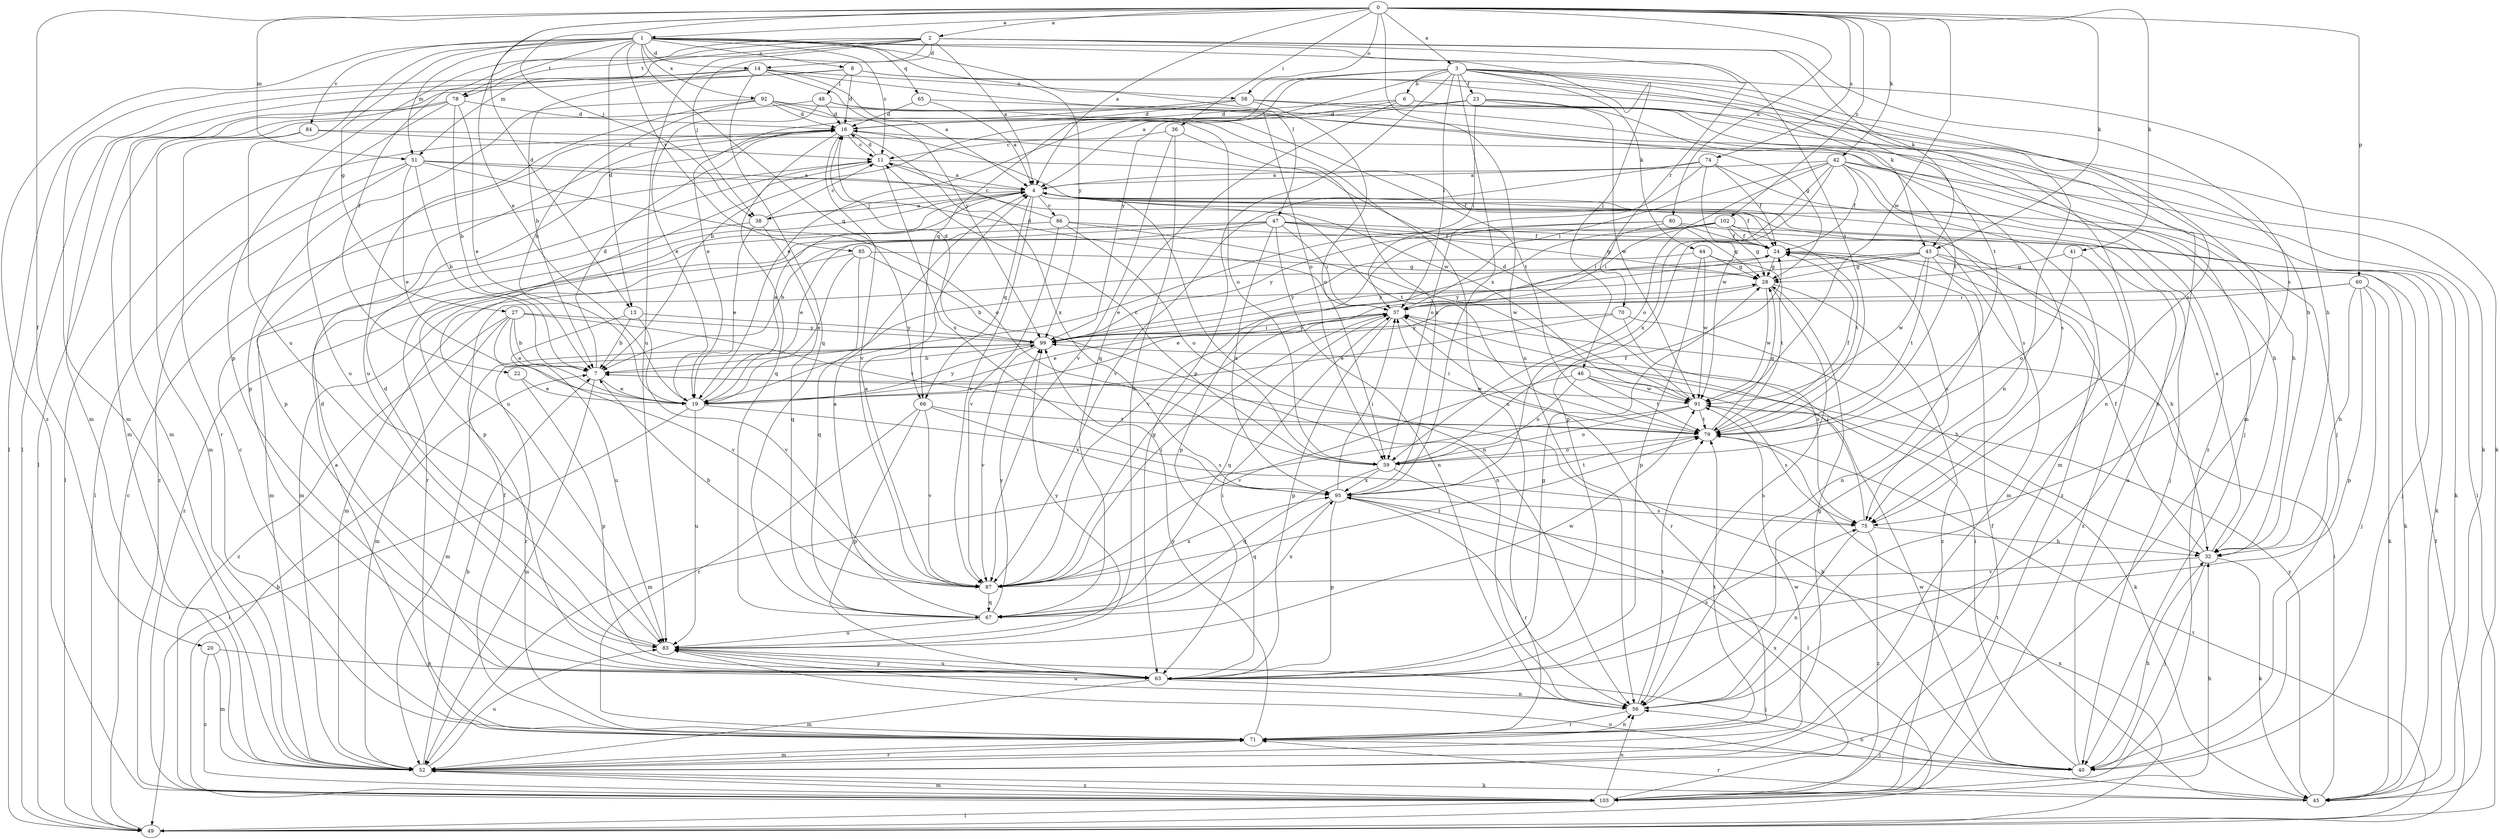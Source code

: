 strict digraph  {
0;
1;
2;
3;
4;
6;
7;
8;
11;
13;
14;
16;
19;
20;
22;
23;
24;
27;
28;
32;
36;
37;
38;
40;
41;
42;
43;
44;
45;
46;
47;
48;
49;
51;
52;
56;
58;
59;
60;
63;
65;
66;
67;
70;
71;
74;
75;
78;
79;
80;
83;
84;
85;
86;
87;
91;
92;
95;
99;
102;
103;
0 -> 1  [label=a];
0 -> 2  [label=a];
0 -> 3  [label=a];
0 -> 4  [label=a];
0 -> 13  [label=d];
0 -> 19  [label=e];
0 -> 20  [label=f];
0 -> 36  [label=i];
0 -> 38  [label=j];
0 -> 41  [label=k];
0 -> 42  [label=k];
0 -> 43  [label=k];
0 -> 51  [label=m];
0 -> 56  [label=n];
0 -> 58  [label=o];
0 -> 60  [label=p];
0 -> 74  [label=s];
0 -> 80  [label=u];
0 -> 91  [label=w];
0 -> 102  [label=z];
1 -> 8  [label=c];
1 -> 11  [label=c];
1 -> 13  [label=d];
1 -> 14  [label=d];
1 -> 27  [label=g];
1 -> 46  [label=l];
1 -> 47  [label=l];
1 -> 51  [label=m];
1 -> 65  [label=q];
1 -> 66  [label=q];
1 -> 70  [label=r];
1 -> 78  [label=t];
1 -> 83  [label=u];
1 -> 84  [label=v];
1 -> 85  [label=v];
1 -> 92  [label=x];
1 -> 99  [label=y];
1 -> 103  [label=z];
2 -> 4  [label=a];
2 -> 14  [label=d];
2 -> 22  [label=f];
2 -> 38  [label=j];
2 -> 43  [label=k];
2 -> 51  [label=m];
2 -> 63  [label=p];
2 -> 75  [label=s];
2 -> 78  [label=t];
2 -> 79  [label=t];
2 -> 83  [label=u];
3 -> 4  [label=a];
3 -> 6  [label=b];
3 -> 23  [label=f];
3 -> 32  [label=h];
3 -> 37  [label=i];
3 -> 43  [label=k];
3 -> 44  [label=k];
3 -> 52  [label=m];
3 -> 56  [label=n];
3 -> 63  [label=p];
3 -> 66  [label=q];
3 -> 79  [label=t];
3 -> 95  [label=x];
3 -> 99  [label=y];
4 -> 24  [label=f];
4 -> 38  [label=j];
4 -> 40  [label=j];
4 -> 45  [label=k];
4 -> 56  [label=n];
4 -> 63  [label=p];
4 -> 66  [label=q];
4 -> 86  [label=v];
4 -> 87  [label=v];
4 -> 103  [label=z];
6 -> 7  [label=b];
6 -> 16  [label=d];
6 -> 45  [label=k];
6 -> 56  [label=n];
6 -> 67  [label=q];
7 -> 16  [label=d];
7 -> 19  [label=e];
7 -> 52  [label=m];
7 -> 91  [label=w];
8 -> 16  [label=d];
8 -> 32  [label=h];
8 -> 48  [label=l];
8 -> 49  [label=l];
8 -> 52  [label=m];
8 -> 75  [label=s];
11 -> 4  [label=a];
11 -> 16  [label=d];
11 -> 24  [label=f];
11 -> 83  [label=u];
11 -> 95  [label=x];
13 -> 7  [label=b];
13 -> 83  [label=u];
13 -> 87  [label=v];
13 -> 99  [label=y];
14 -> 4  [label=a];
14 -> 7  [label=b];
14 -> 49  [label=l];
14 -> 52  [label=m];
14 -> 58  [label=o];
14 -> 59  [label=o];
14 -> 67  [label=q];
14 -> 99  [label=y];
16 -> 11  [label=c];
16 -> 49  [label=l];
16 -> 63  [label=p];
16 -> 67  [label=q];
16 -> 87  [label=v];
16 -> 91  [label=w];
16 -> 95  [label=x];
19 -> 4  [label=a];
19 -> 49  [label=l];
19 -> 75  [label=s];
19 -> 83  [label=u];
19 -> 99  [label=y];
20 -> 52  [label=m];
20 -> 63  [label=p];
20 -> 103  [label=z];
22 -> 19  [label=e];
22 -> 63  [label=p];
23 -> 16  [label=d];
23 -> 19  [label=e];
23 -> 37  [label=i];
23 -> 56  [label=n];
23 -> 79  [label=t];
23 -> 91  [label=w];
24 -> 28  [label=g];
24 -> 75  [label=s];
24 -> 99  [label=y];
27 -> 7  [label=b];
27 -> 19  [label=e];
27 -> 52  [label=m];
27 -> 79  [label=t];
27 -> 87  [label=v];
27 -> 99  [label=y];
27 -> 103  [label=z];
28 -> 37  [label=i];
28 -> 56  [label=n];
28 -> 91  [label=w];
28 -> 103  [label=z];
32 -> 4  [label=a];
32 -> 24  [label=f];
32 -> 40  [label=j];
32 -> 45  [label=k];
32 -> 87  [label=v];
36 -> 11  [label=c];
36 -> 83  [label=u];
36 -> 87  [label=v];
36 -> 95  [label=x];
37 -> 16  [label=d];
37 -> 19  [label=e];
37 -> 63  [label=p];
37 -> 67  [label=q];
37 -> 71  [label=r];
37 -> 99  [label=y];
38 -> 4  [label=a];
38 -> 11  [label=c];
38 -> 19  [label=e];
38 -> 52  [label=m];
38 -> 67  [label=q];
40 -> 4  [label=a];
40 -> 7  [label=b];
40 -> 32  [label=h];
40 -> 37  [label=i];
40 -> 56  [label=n];
40 -> 91  [label=w];
41 -> 28  [label=g];
41 -> 59  [label=o];
41 -> 103  [label=z];
42 -> 4  [label=a];
42 -> 24  [label=f];
42 -> 32  [label=h];
42 -> 37  [label=i];
42 -> 49  [label=l];
42 -> 52  [label=m];
42 -> 59  [label=o];
42 -> 63  [label=p];
42 -> 75  [label=s];
42 -> 95  [label=x];
43 -> 7  [label=b];
43 -> 28  [label=g];
43 -> 32  [label=h];
43 -> 45  [label=k];
43 -> 56  [label=n];
43 -> 79  [label=t];
43 -> 91  [label=w];
43 -> 99  [label=y];
44 -> 28  [label=g];
44 -> 63  [label=p];
44 -> 79  [label=t];
44 -> 91  [label=w];
44 -> 99  [label=y];
45 -> 37  [label=i];
45 -> 71  [label=r];
45 -> 79  [label=t];
45 -> 83  [label=u];
45 -> 99  [label=y];
46 -> 45  [label=k];
46 -> 59  [label=o];
46 -> 79  [label=t];
46 -> 87  [label=v];
46 -> 91  [label=w];
47 -> 19  [label=e];
47 -> 24  [label=f];
47 -> 28  [label=g];
47 -> 37  [label=i];
47 -> 45  [label=k];
47 -> 52  [label=m];
47 -> 56  [label=n];
47 -> 95  [label=x];
47 -> 103  [label=z];
48 -> 16  [label=d];
48 -> 19  [label=e];
48 -> 28  [label=g];
48 -> 52  [label=m];
48 -> 79  [label=t];
49 -> 11  [label=c];
49 -> 24  [label=f];
49 -> 79  [label=t];
49 -> 95  [label=x];
51 -> 4  [label=a];
51 -> 7  [label=b];
51 -> 19  [label=e];
51 -> 49  [label=l];
51 -> 59  [label=o];
51 -> 79  [label=t];
51 -> 103  [label=z];
52 -> 7  [label=b];
52 -> 45  [label=k];
52 -> 71  [label=r];
52 -> 83  [label=u];
52 -> 91  [label=w];
52 -> 103  [label=z];
56 -> 71  [label=r];
56 -> 79  [label=t];
56 -> 83  [label=u];
58 -> 16  [label=d];
58 -> 19  [label=e];
58 -> 40  [label=j];
58 -> 59  [label=o];
58 -> 103  [label=z];
59 -> 11  [label=c];
59 -> 24  [label=f];
59 -> 49  [label=l];
59 -> 67  [label=q];
59 -> 95  [label=x];
60 -> 19  [label=e];
60 -> 32  [label=h];
60 -> 37  [label=i];
60 -> 40  [label=j];
60 -> 45  [label=k];
60 -> 63  [label=p];
63 -> 16  [label=d];
63 -> 28  [label=g];
63 -> 37  [label=i];
63 -> 52  [label=m];
63 -> 56  [label=n];
63 -> 75  [label=s];
63 -> 83  [label=u];
65 -> 4  [label=a];
65 -> 16  [label=d];
65 -> 45  [label=k];
66 -> 63  [label=p];
66 -> 71  [label=r];
66 -> 79  [label=t];
66 -> 87  [label=v];
66 -> 95  [label=x];
67 -> 4  [label=a];
67 -> 83  [label=u];
67 -> 95  [label=x];
67 -> 99  [label=y];
70 -> 19  [label=e];
70 -> 32  [label=h];
70 -> 75  [label=s];
70 -> 99  [label=y];
71 -> 4  [label=a];
71 -> 11  [label=c];
71 -> 24  [label=f];
71 -> 28  [label=g];
71 -> 40  [label=j];
71 -> 52  [label=m];
71 -> 56  [label=n];
71 -> 79  [label=t];
71 -> 99  [label=y];
74 -> 4  [label=a];
74 -> 24  [label=f];
74 -> 32  [label=h];
74 -> 59  [label=o];
74 -> 87  [label=v];
74 -> 91  [label=w];
75 -> 32  [label=h];
75 -> 37  [label=i];
75 -> 56  [label=n];
75 -> 103  [label=z];
78 -> 7  [label=b];
78 -> 16  [label=d];
78 -> 19  [label=e];
78 -> 49  [label=l];
78 -> 52  [label=m];
78 -> 83  [label=u];
79 -> 24  [label=f];
79 -> 28  [label=g];
79 -> 37  [label=i];
79 -> 59  [label=o];
80 -> 19  [label=e];
80 -> 24  [label=f];
80 -> 28  [label=g];
80 -> 37  [label=i];
80 -> 52  [label=m];
80 -> 63  [label=p];
83 -> 16  [label=d];
83 -> 40  [label=j];
83 -> 63  [label=p];
83 -> 91  [label=w];
83 -> 99  [label=y];
84 -> 11  [label=c];
84 -> 52  [label=m];
84 -> 71  [label=r];
84 -> 75  [label=s];
85 -> 19  [label=e];
85 -> 28  [label=g];
85 -> 52  [label=m];
85 -> 56  [label=n];
85 -> 67  [label=q];
86 -> 11  [label=c];
86 -> 24  [label=f];
86 -> 59  [label=o];
86 -> 71  [label=r];
86 -> 87  [label=v];
86 -> 91  [label=w];
87 -> 4  [label=a];
87 -> 7  [label=b];
87 -> 28  [label=g];
87 -> 37  [label=i];
87 -> 67  [label=q];
87 -> 79  [label=t];
87 -> 95  [label=x];
91 -> 16  [label=d];
91 -> 52  [label=m];
91 -> 59  [label=o];
91 -> 75  [label=s];
91 -> 79  [label=t];
92 -> 7  [label=b];
92 -> 16  [label=d];
92 -> 40  [label=j];
92 -> 56  [label=n];
92 -> 59  [label=o];
92 -> 63  [label=p];
92 -> 83  [label=u];
95 -> 37  [label=i];
95 -> 63  [label=p];
95 -> 67  [label=q];
95 -> 71  [label=r];
95 -> 75  [label=s];
95 -> 79  [label=t];
99 -> 7  [label=b];
99 -> 16  [label=d];
99 -> 37  [label=i];
99 -> 52  [label=m];
99 -> 71  [label=r];
99 -> 87  [label=v];
102 -> 7  [label=b];
102 -> 24  [label=f];
102 -> 28  [label=g];
102 -> 37  [label=i];
102 -> 40  [label=j];
102 -> 79  [label=t];
102 -> 87  [label=v];
102 -> 99  [label=y];
103 -> 7  [label=b];
103 -> 24  [label=f];
103 -> 32  [label=h];
103 -> 49  [label=l];
103 -> 52  [label=m];
103 -> 56  [label=n];
103 -> 95  [label=x];
}
